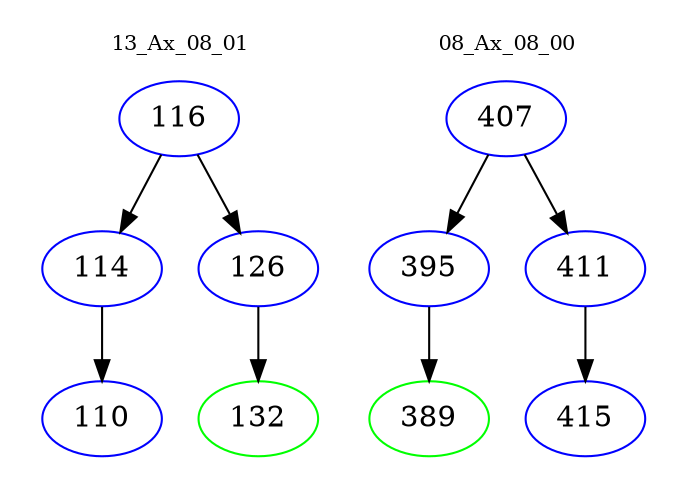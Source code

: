 digraph{
subgraph cluster_0 {
color = white
label = "13_Ax_08_01";
fontsize=10;
T0_116 [label="116", color="blue"]
T0_116 -> T0_114 [color="black"]
T0_114 [label="114", color="blue"]
T0_114 -> T0_110 [color="black"]
T0_110 [label="110", color="blue"]
T0_116 -> T0_126 [color="black"]
T0_126 [label="126", color="blue"]
T0_126 -> T0_132 [color="black"]
T0_132 [label="132", color="green"]
}
subgraph cluster_1 {
color = white
label = "08_Ax_08_00";
fontsize=10;
T1_407 [label="407", color="blue"]
T1_407 -> T1_395 [color="black"]
T1_395 [label="395", color="blue"]
T1_395 -> T1_389 [color="black"]
T1_389 [label="389", color="green"]
T1_407 -> T1_411 [color="black"]
T1_411 [label="411", color="blue"]
T1_411 -> T1_415 [color="black"]
T1_415 [label="415", color="blue"]
}
}
